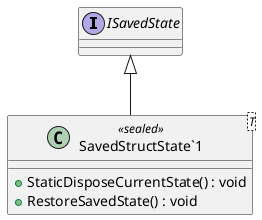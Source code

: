@startuml
interface ISavedState {
}
class "SavedStructState`1"<T> <<sealed>> {
    + StaticDisposeCurrentState() : void
    + RestoreSavedState() : void
}
ISavedState <|-- "SavedStructState`1"
@enduml
